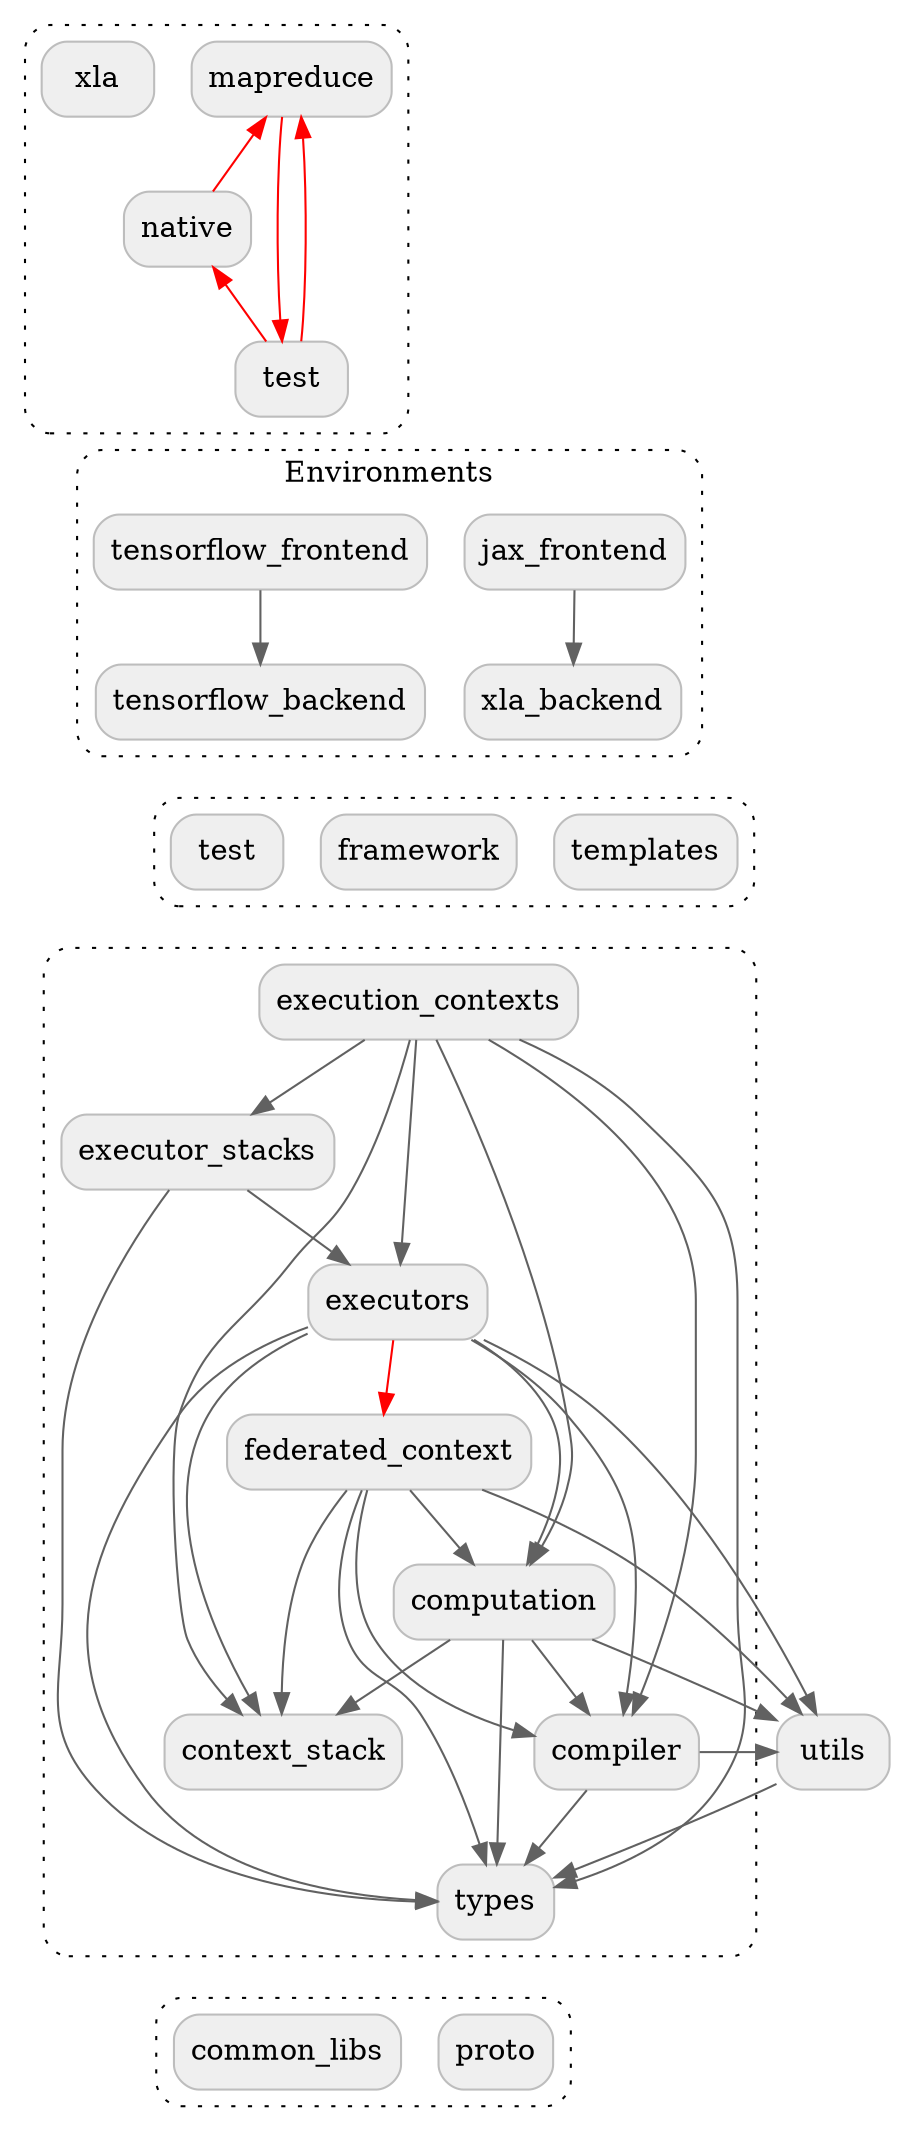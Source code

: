digraph {
  graph [style="dotted,rounded"]
  node [shape="box", style="rounded,filled", fillcolor="#efefef", color="#bdbdbd"]
  edge [color="#616161"]

  subgraph cluster_backends {
    graph [href="https://github.com/google-parfait/tensorflow-federated/blob/main/tensorflow_federated/python/core/backends" target="_parent"]
    mapreduce [href="https://github.com/google-parfait/tensorflow-federated/blob/main/tensorflow_federated/python/core/backends/mapreduce" target="_parent"]
    native [href="https://github.com/google-parfait/tensorflow-federated/blob/main/tensorflow_federated/python/core/backends/native" target="_parent"]
    backends_test [label="test", href="https://github.com/google-parfait/tensorflow-federated/blob/main/tensorflow_federated/python/core/backends/test" target="_parent"]
    xla [href="https://github.com/google-parfait/tensorflow-federated/blob/main/tensorflow_federated/python/core/backends/xla" target="_parent"]
  }

  // TODO: b/233800075 - Remove dependency from `native` to `mapreduce`.
  mapreduce -> native [dir=back, color="#ff0000"]
  // TODO: b/233800373 - Remove dependency from `test` to `native`.
  native -> backends_test [dir=back, color="#ff0000"]
  // TODO: b/233801300 - Remove dependency from `mapreduce` to `test`.
  mapreduce -> backends_test [color="#ff0000"]
  // TODO: b/349685709 - Remove dependency from `test` to `mapreduce`.
  backends_test -> mapreduce [color="#ff0000"]
  backends_test -> jax_frontend [arrowhead="none", style="invisible"]
  backends_test -> tensorflow_frontend [arrowhead="none", style="invisible"]

  subgraph cluster_environments {
    graph [label="Environments", href="https://github.com/google-parfait/tensorflow-federated/blob/main/tensorflow_federated/python/core/environments" target="_parent"]
    jax_frontend [href="https://github.com/google-parfait/tensorflow-federated/blob/main/tensorflow_federated/python/core/environments/jax_frontend" target="_parent"]
    xla_backend [href="https://github.com/google-parfait/tensorflow-federated/blob/main/tensorflow_federated/python/core/environments/xla_backend" target="_parent"]
    tensorflow_frontend [href="https://github.com/google-parfait/tensorflow-federated/blob/main/tensorflow_federated/python/core/environments/tensorflow_frontend" target="_parent"]
    tensorflow_backend [href="https://github.com/google-parfait/tensorflow-federated/blob/main/tensorflow_federated/python/core/environments/tensorflow_backend" target="_parent"]
  }

  jax_frontend -> xla_backend
  xla_backend -> framework [arrowhead="none", style="invisible"]
  xla_backend -> test [arrowhead="none", style="invisible"]
  xla_backend -> templates [arrowhead="none", style="invisible"]
  tensorflow_frontend -> tensorflow_backend
  tensorflow_backend -> framework [arrowhead="none", style="invisible"]
  tensorflow_backend -> test [arrowhead="none", style="invisible"]
  tensorflow_backend -> templates [arrowhead="none", style="invisible"]

  subgraph cluster_core_1 {
    framework [href="https://github.com/google-parfait/tensorflow-federated/blob/main/tensorflow_federated/python/core/framework" target="_parent"]
    test [href="https://github.com/google-parfait/tensorflow-federated/blob/main/tensorflow_federated/python/core/test" target="_parent"]
    templates [href="https://github.com/google-parfait/tensorflow-federated/blob/main/tensorflow_federated/python/core/templates" target="_parent"]
  }

  framework -> execution_contexts [arrowhead="none", style="invisible"]
  test -> execution_contexts [arrowhead="none", style="invisible"]
  templates -> execution_contexts [arrowhead="none", style="invisible"]

  subgraph cluster_core_2 {
    graph [href="https://github.com/google-parfait/tensorflow-federated/blob/main/tensorflow_federated/python/core/impl" target="_parent"]
    execution_contexts [href="https://github.com/google-parfait/tensorflow-federated/blob/main/tensorflow_federated/python/core/impl/execution_contexts" target="_parent"]
    executor_stacks [href="https://github.com/google-parfait/tensorflow-federated/blob/main/tensorflow_federated/python/core/impl/executor_stacks" target="_parent"]
    executors [href="https://github.com/google-parfait/tensorflow-federated/blob/main/tensorflow_federated/python/core/impl/executors" target="_parent"]
    federated_context [href="https://github.com/google-parfait/tensorflow-federated/blob/main/tensorflow_federated/python/core/impl/federated_context" target="_parent"]
    computation [href="https://github.com/google-parfait/tensorflow-federated/blob/main/tensorflow_federated/python/core/impl/computation" target="_parent"]
    compiler [href="https://github.com/google-parfait/tensorflow-federated/blob/main/tensorflow_federated/python/core/impl/compiler" target="_parent"]
    types [href="https://github.com/google-parfait/tensorflow-federated/blob/main/tensorflow_federated/python/core/impl/types" target="_parent"]
    context_stack [href="https://github.com/google-parfait/tensorflow-federated/blob/main/tensorflow_federated/python/core/impl/context_stack" target="_parent"]
  }

  execution_contexts -> executor_stacks
  execution_contexts -> executors
  execution_contexts -> computation
  execution_contexts -> compiler
  execution_contexts -> types
  execution_contexts -> context_stack
  executor_stacks -> executors
  executor_stacks -> types
  executors -> federated_context [color="#ff0000"]
  executors -> computation
  executors -> compiler
  executors -> utils
  executors -> types
  executors -> context_stack
  federated_context -> computation
  federated_context -> compiler
  federated_context -> utils
  federated_context -> types
  federated_context -> context_stack
  computation -> compiler
  computation -> utils
  computation -> types
  computation -> context_stack
  compiler -> utils
  compiler -> types
  utils -> types
  types -> proto [arrowhead="none", style="invisible"]

  subgraph cluster_core_3 {
    common_libs [href="https://github.com/google-parfait/tensorflow-federated/blob/main/tensorflow_federated/python/common_libs" target="_parent"]
    proto [href="https://github.com/google-parfait/tensorflow-federated/blob/main/tensorflow_federated/proto" target="_parent"]
  }
}
